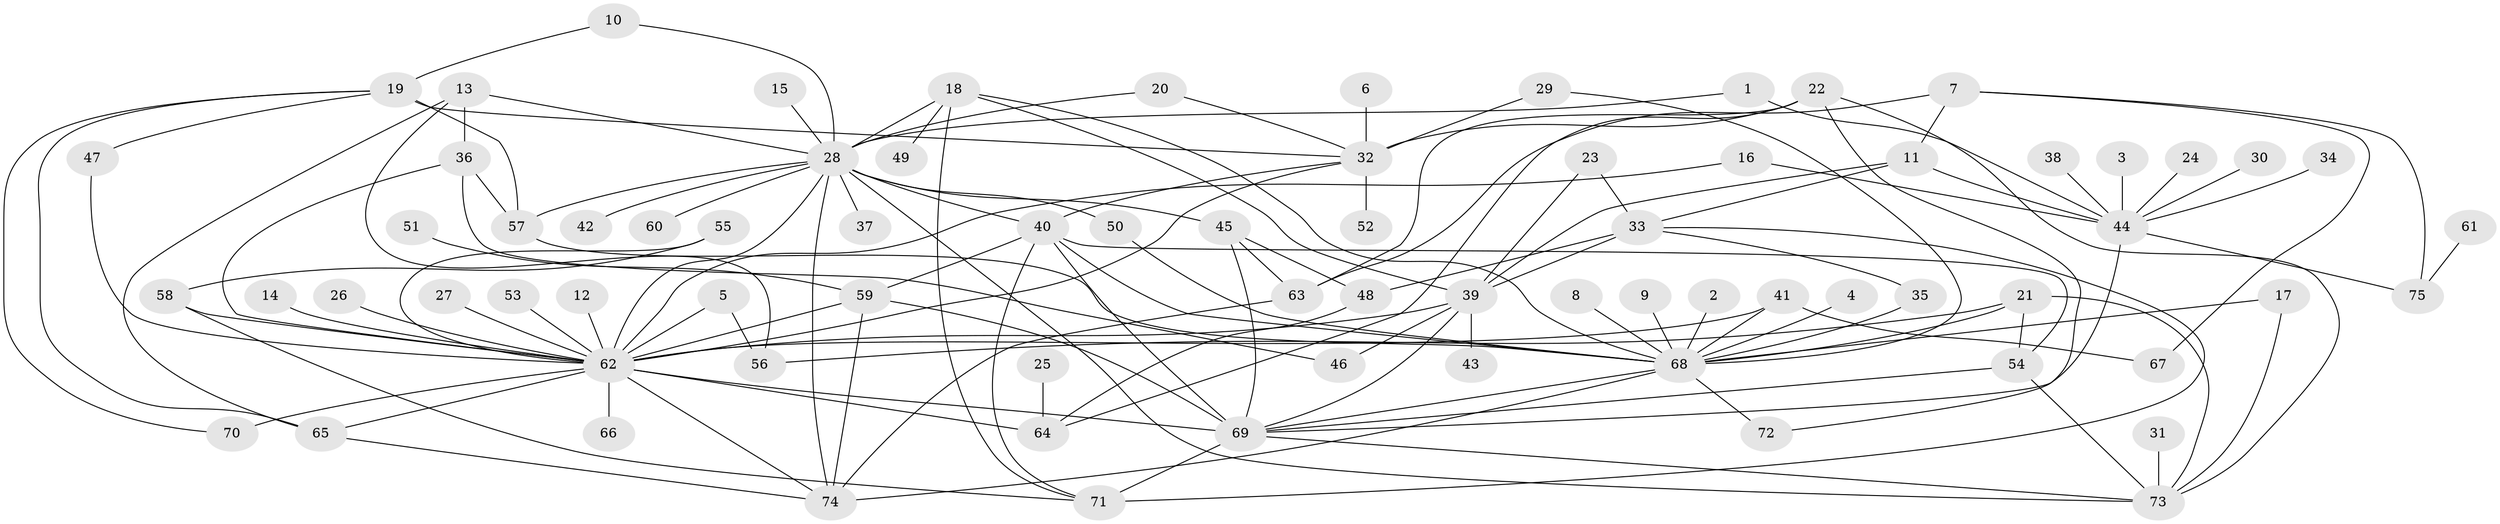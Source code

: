 // original degree distribution, {27: 0.006711409395973154, 10: 0.013422818791946308, 19: 0.006711409395973154, 18: 0.006711409395973154, 7: 0.026845637583892617, 11: 0.006711409395973154, 6: 0.026845637583892617, 3: 0.10067114093959731, 1: 0.4228187919463087, 12: 0.006711409395973154, 4: 0.06040268456375839, 5: 0.06040268456375839, 2: 0.2483221476510067, 8: 0.006711409395973154}
// Generated by graph-tools (version 1.1) at 2025/01/03/09/25 03:01:56]
// undirected, 75 vertices, 130 edges
graph export_dot {
graph [start="1"]
  node [color=gray90,style=filled];
  1;
  2;
  3;
  4;
  5;
  6;
  7;
  8;
  9;
  10;
  11;
  12;
  13;
  14;
  15;
  16;
  17;
  18;
  19;
  20;
  21;
  22;
  23;
  24;
  25;
  26;
  27;
  28;
  29;
  30;
  31;
  32;
  33;
  34;
  35;
  36;
  37;
  38;
  39;
  40;
  41;
  42;
  43;
  44;
  45;
  46;
  47;
  48;
  49;
  50;
  51;
  52;
  53;
  54;
  55;
  56;
  57;
  58;
  59;
  60;
  61;
  62;
  63;
  64;
  65;
  66;
  67;
  68;
  69;
  70;
  71;
  72;
  73;
  74;
  75;
  1 -- 28 [weight=1.0];
  1 -- 44 [weight=2.0];
  2 -- 68 [weight=1.0];
  3 -- 44 [weight=1.0];
  4 -- 68 [weight=1.0];
  5 -- 56 [weight=1.0];
  5 -- 62 [weight=1.0];
  6 -- 32 [weight=1.0];
  7 -- 11 [weight=1.0];
  7 -- 63 [weight=1.0];
  7 -- 67 [weight=1.0];
  7 -- 75 [weight=1.0];
  8 -- 68 [weight=1.0];
  9 -- 68 [weight=1.0];
  10 -- 19 [weight=1.0];
  10 -- 28 [weight=1.0];
  11 -- 33 [weight=1.0];
  11 -- 39 [weight=1.0];
  11 -- 44 [weight=1.0];
  12 -- 62 [weight=2.0];
  13 -- 28 [weight=1.0];
  13 -- 36 [weight=1.0];
  13 -- 56 [weight=1.0];
  13 -- 65 [weight=1.0];
  14 -- 62 [weight=1.0];
  15 -- 28 [weight=1.0];
  16 -- 44 [weight=1.0];
  16 -- 62 [weight=1.0];
  17 -- 68 [weight=1.0];
  17 -- 73 [weight=1.0];
  18 -- 28 [weight=1.0];
  18 -- 39 [weight=1.0];
  18 -- 49 [weight=1.0];
  18 -- 68 [weight=1.0];
  18 -- 71 [weight=1.0];
  19 -- 32 [weight=2.0];
  19 -- 47 [weight=1.0];
  19 -- 57 [weight=1.0];
  19 -- 65 [weight=1.0];
  19 -- 70 [weight=1.0];
  20 -- 28 [weight=1.0];
  20 -- 32 [weight=1.0];
  21 -- 54 [weight=1.0];
  21 -- 56 [weight=1.0];
  21 -- 68 [weight=1.0];
  21 -- 73 [weight=1.0];
  22 -- 32 [weight=1.0];
  22 -- 63 [weight=1.0];
  22 -- 64 [weight=1.0];
  22 -- 72 [weight=1.0];
  22 -- 73 [weight=1.0];
  23 -- 33 [weight=1.0];
  23 -- 39 [weight=1.0];
  24 -- 44 [weight=1.0];
  25 -- 64 [weight=1.0];
  26 -- 62 [weight=1.0];
  27 -- 62 [weight=1.0];
  28 -- 37 [weight=1.0];
  28 -- 40 [weight=1.0];
  28 -- 42 [weight=1.0];
  28 -- 45 [weight=1.0];
  28 -- 50 [weight=1.0];
  28 -- 57 [weight=1.0];
  28 -- 60 [weight=1.0];
  28 -- 62 [weight=1.0];
  28 -- 73 [weight=1.0];
  28 -- 74 [weight=1.0];
  29 -- 32 [weight=1.0];
  29 -- 68 [weight=1.0];
  30 -- 44 [weight=1.0];
  31 -- 73 [weight=1.0];
  32 -- 40 [weight=1.0];
  32 -- 52 [weight=1.0];
  32 -- 62 [weight=1.0];
  33 -- 35 [weight=1.0];
  33 -- 39 [weight=1.0];
  33 -- 48 [weight=1.0];
  33 -- 71 [weight=1.0];
  34 -- 44 [weight=1.0];
  35 -- 68 [weight=2.0];
  36 -- 46 [weight=1.0];
  36 -- 57 [weight=2.0];
  36 -- 62 [weight=1.0];
  38 -- 44 [weight=1.0];
  39 -- 43 [weight=1.0];
  39 -- 46 [weight=1.0];
  39 -- 62 [weight=1.0];
  39 -- 69 [weight=1.0];
  40 -- 54 [weight=1.0];
  40 -- 59 [weight=1.0];
  40 -- 68 [weight=1.0];
  40 -- 69 [weight=2.0];
  40 -- 71 [weight=1.0];
  41 -- 62 [weight=1.0];
  41 -- 67 [weight=1.0];
  41 -- 68 [weight=1.0];
  44 -- 69 [weight=1.0];
  44 -- 75 [weight=1.0];
  45 -- 48 [weight=1.0];
  45 -- 63 [weight=1.0];
  45 -- 69 [weight=1.0];
  47 -- 62 [weight=1.0];
  48 -- 64 [weight=1.0];
  50 -- 68 [weight=1.0];
  51 -- 59 [weight=1.0];
  53 -- 62 [weight=1.0];
  54 -- 69 [weight=1.0];
  54 -- 73 [weight=1.0];
  55 -- 58 [weight=1.0];
  55 -- 62 [weight=1.0];
  57 -- 68 [weight=1.0];
  58 -- 62 [weight=1.0];
  58 -- 71 [weight=1.0];
  59 -- 62 [weight=1.0];
  59 -- 69 [weight=1.0];
  59 -- 74 [weight=1.0];
  61 -- 75 [weight=1.0];
  62 -- 64 [weight=1.0];
  62 -- 65 [weight=1.0];
  62 -- 66 [weight=1.0];
  62 -- 69 [weight=3.0];
  62 -- 70 [weight=1.0];
  62 -- 74 [weight=1.0];
  63 -- 74 [weight=1.0];
  65 -- 74 [weight=1.0];
  68 -- 69 [weight=2.0];
  68 -- 72 [weight=1.0];
  68 -- 74 [weight=1.0];
  69 -- 71 [weight=2.0];
  69 -- 73 [weight=1.0];
}
